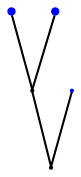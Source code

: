graph G{
node [shape=circle, style=filled];
CHEMBL265171[label="", width=0.0451544993496 color=blue ];
CHEMBL428154[label="", width=0.0451544993496 color=blue ];
CHEMBL265171_CHEMBL428154[label="", width=0 ];
CHEMBL265171 -- CHEMBL265171_CHEMBL428154 [len=0.0290655155021];
CHEMBL428154 -- CHEMBL265171_CHEMBL428154 [len=0.0294649950832];
CHEMBL446374[label="", width=0.0 color=blue ];
CHEMBL446374_CHEMBL265171_CHEMBL428154[label="", width=0 ];
CHEMBL446374 -- CHEMBL446374_CHEMBL265171_CHEMBL428154 [len=0.0330493972435];
CHEMBL265171_CHEMBL428154 -- CHEMBL446374_CHEMBL265171_CHEMBL428154 [len=0.0330493972435];
}
